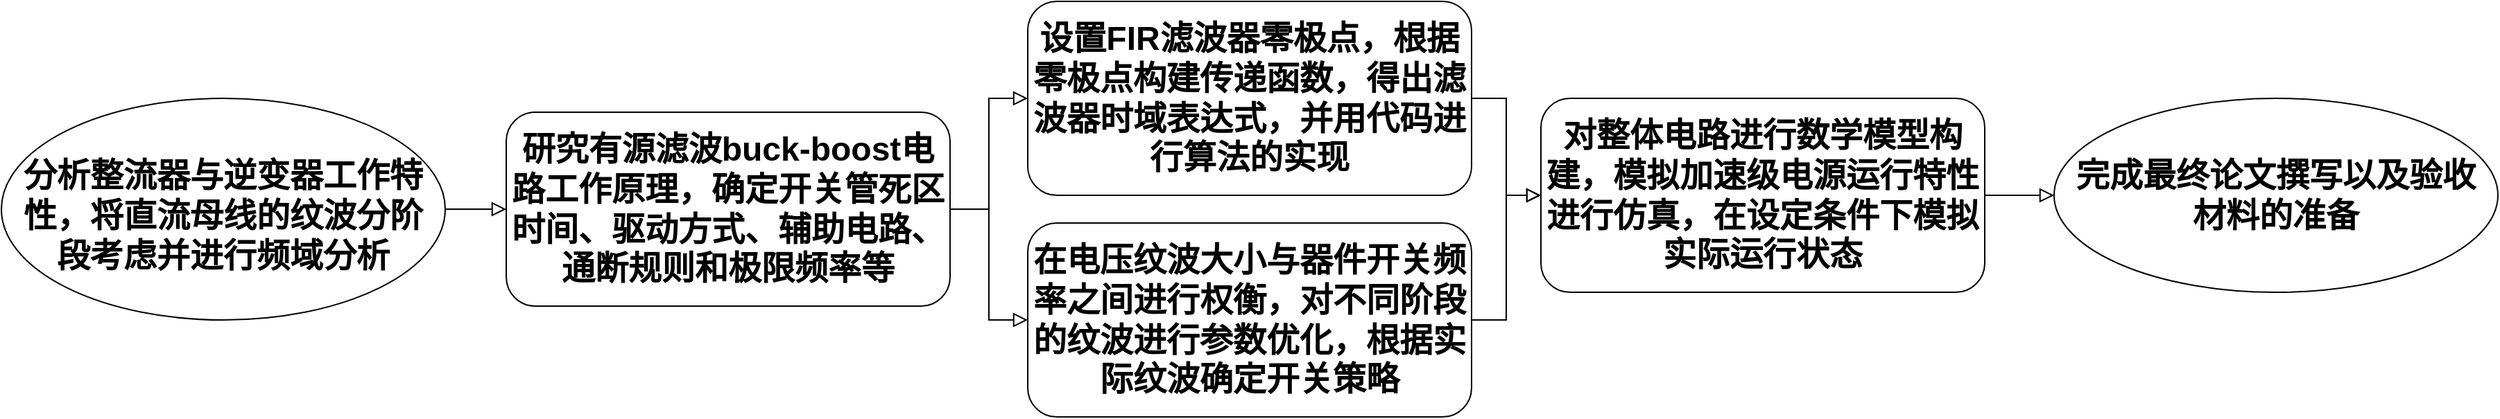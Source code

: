 <mxfile version="20.8.20" type="github">
  <diagram id="C5RBs43oDa-KdzZeNtuy" name="Page-1">
    <mxGraphModel dx="1750" dy="1987" grid="1" gridSize="10" guides="1" tooltips="1" connect="1" arrows="1" fold="1" page="1" pageScale="1" pageWidth="827" pageHeight="1169" math="0" shadow="0">
      <root>
        <mxCell id="WIyWlLk6GJQsqaUBKTNV-0" />
        <mxCell id="WIyWlLk6GJQsqaUBKTNV-1" parent="WIyWlLk6GJQsqaUBKTNV-0" />
        <mxCell id="k391i1bbLYwzLlHDBWLB-4" value="&lt;font style=&quot;font-size: 24px;&quot;&gt;&lt;b&gt;研究有源滤波buck-boost电路工作原理，确定开关管死区时间、驱动方式、辅助电路、通断规则和极限频率等&lt;/b&gt;&lt;/font&gt;" style="rounded=1;whiteSpace=wrap;html=1;fontSize=12;glass=0;strokeWidth=1;shadow=0;" parent="WIyWlLk6GJQsqaUBKTNV-1" vertex="1">
          <mxGeometry x="414" y="-160" width="320" height="140" as="geometry" />
        </mxCell>
        <mxCell id="k391i1bbLYwzLlHDBWLB-5" value="&lt;font style=&quot;font-size: 24px;&quot;&gt;&lt;b&gt;设置FIR滤波器零极点，根据零极点构建传递函数，得出滤波器时域表达式，并用代码进行算法的实现&lt;/b&gt;&lt;/font&gt;" style="rounded=1;whiteSpace=wrap;html=1;fontSize=12;glass=0;strokeWidth=1;shadow=0;" parent="WIyWlLk6GJQsqaUBKTNV-1" vertex="1">
          <mxGeometry x="790" y="-240" width="320" height="140" as="geometry" />
        </mxCell>
        <mxCell id="k391i1bbLYwzLlHDBWLB-8" value="&lt;font style=&quot;font-size: 24px;&quot;&gt;&lt;b&gt;在电压纹波大小与器件开关频率之间进行权衡，对不同阶段的纹波进行参数优化，根据实际纹波确定开关策略&lt;/b&gt;&lt;/font&gt;" style="rounded=1;whiteSpace=wrap;html=1;fontSize=12;glass=0;strokeWidth=1;shadow=0;" parent="WIyWlLk6GJQsqaUBKTNV-1" vertex="1">
          <mxGeometry x="790" y="-80" width="320" height="140" as="geometry" />
        </mxCell>
        <mxCell id="k391i1bbLYwzLlHDBWLB-11" value="&lt;font style=&quot;font-size: 24px;&quot;&gt;&lt;b&gt;分析整流器与逆变器工作特性，将直流母线的纹波分阶段考虑并进行频域分析&lt;/b&gt;&lt;/font&gt;" style="ellipse;whiteSpace=wrap;html=1;spacingLeft=5;spacingRight=5;spacingTop=10;" parent="WIyWlLk6GJQsqaUBKTNV-1" vertex="1">
          <mxGeometry x="50" y="-170" width="320" height="160" as="geometry" />
        </mxCell>
        <mxCell id="k391i1bbLYwzLlHDBWLB-13" value="&lt;font style=&quot;font-size: 24px;&quot;&gt;&lt;b&gt;完成最终论文撰写以及验收材料的准备&lt;/b&gt;&lt;/font&gt;" style="ellipse;whiteSpace=wrap;html=1;spacingLeft=5;spacingRight=5;" parent="WIyWlLk6GJQsqaUBKTNV-1" vertex="1">
          <mxGeometry x="1530" y="-170" width="320" height="140" as="geometry" />
        </mxCell>
        <mxCell id="k391i1bbLYwzLlHDBWLB-14" value="&lt;font style=&quot;font-size: 24px;&quot;&gt;&lt;b&gt;对整体电路进行数学模型构建，模拟加速级电源运行特性进行仿真，在设定条件下模拟实际运行状态&lt;/b&gt;&lt;/font&gt;" style="rounded=1;whiteSpace=wrap;html=1;fontSize=12;glass=0;strokeWidth=1;shadow=0;" parent="WIyWlLk6GJQsqaUBKTNV-1" vertex="1">
          <mxGeometry x="1160" y="-170" width="320" height="140" as="geometry" />
        </mxCell>
        <mxCell id="soCD5WOGYOYZYfQZT-3u-4" value="" style="rounded=0;html=1;jettySize=auto;orthogonalLoop=1;fontSize=11;endArrow=block;endFill=0;endSize=8;strokeWidth=1;shadow=0;labelBackgroundColor=none;edgeStyle=orthogonalEdgeStyle;exitX=1;exitY=0.5;exitDx=0;exitDy=0;entryX=0;entryY=0.5;entryDx=0;entryDy=0;" edge="1" parent="WIyWlLk6GJQsqaUBKTNV-1" source="k391i1bbLYwzLlHDBWLB-11" target="k391i1bbLYwzLlHDBWLB-4">
          <mxGeometry relative="1" as="geometry">
            <mxPoint x="650" y="220" as="targetPoint" />
            <mxPoint x="260" y="340" as="sourcePoint" />
          </mxGeometry>
        </mxCell>
        <mxCell id="soCD5WOGYOYZYfQZT-3u-5" value="" style="rounded=0;html=1;jettySize=auto;orthogonalLoop=1;fontSize=11;endArrow=block;endFill=0;endSize=8;strokeWidth=1;shadow=0;labelBackgroundColor=none;edgeStyle=orthogonalEdgeStyle;exitX=1;exitY=0.5;exitDx=0;exitDy=0;entryX=0;entryY=0.5;entryDx=0;entryDy=0;" edge="1" parent="WIyWlLk6GJQsqaUBKTNV-1" source="k391i1bbLYwzLlHDBWLB-4" target="k391i1bbLYwzLlHDBWLB-5">
          <mxGeometry relative="1" as="geometry">
            <mxPoint x="490" y="130" as="targetPoint" />
            <mxPoint x="440" y="130" as="sourcePoint" />
          </mxGeometry>
        </mxCell>
        <mxCell id="soCD5WOGYOYZYfQZT-3u-6" value="" style="rounded=0;html=1;jettySize=auto;orthogonalLoop=1;fontSize=11;endArrow=block;endFill=0;endSize=8;strokeWidth=1;shadow=0;labelBackgroundColor=none;edgeStyle=orthogonalEdgeStyle;exitX=1;exitY=0.5;exitDx=0;exitDy=0;entryX=0;entryY=0.5;entryDx=0;entryDy=0;" edge="1" parent="WIyWlLk6GJQsqaUBKTNV-1" source="k391i1bbLYwzLlHDBWLB-4" target="k391i1bbLYwzLlHDBWLB-8">
          <mxGeometry relative="1" as="geometry">
            <mxPoint x="450" y="210" as="targetPoint" />
            <mxPoint x="400" y="210" as="sourcePoint" />
          </mxGeometry>
        </mxCell>
        <mxCell id="soCD5WOGYOYZYfQZT-3u-7" value="" style="rounded=0;html=1;jettySize=auto;orthogonalLoop=1;fontSize=11;endArrow=block;endFill=0;endSize=8;strokeWidth=1;shadow=0;labelBackgroundColor=none;edgeStyle=orthogonalEdgeStyle;exitX=1;exitY=0.5;exitDx=0;exitDy=0;entryX=0;entryY=0.5;entryDx=0;entryDy=0;" edge="1" parent="WIyWlLk6GJQsqaUBKTNV-1" source="k391i1bbLYwzLlHDBWLB-5" target="k391i1bbLYwzLlHDBWLB-14">
          <mxGeometry relative="1" as="geometry">
            <mxPoint x="1190" y="-270" as="targetPoint" />
            <mxPoint x="1140" y="-270" as="sourcePoint" />
          </mxGeometry>
        </mxCell>
        <mxCell id="soCD5WOGYOYZYfQZT-3u-8" value="" style="rounded=0;html=1;jettySize=auto;orthogonalLoop=1;fontSize=11;endArrow=block;endFill=0;endSize=8;strokeWidth=1;shadow=0;labelBackgroundColor=none;edgeStyle=orthogonalEdgeStyle;exitX=1;exitY=0.5;exitDx=0;exitDy=0;entryX=0;entryY=0.5;entryDx=0;entryDy=0;" edge="1" parent="WIyWlLk6GJQsqaUBKTNV-1" source="k391i1bbLYwzLlHDBWLB-8" target="k391i1bbLYwzLlHDBWLB-14">
          <mxGeometry relative="1" as="geometry">
            <mxPoint x="1290" y="130" as="targetPoint" />
            <mxPoint x="1240" y="130" as="sourcePoint" />
          </mxGeometry>
        </mxCell>
        <mxCell id="soCD5WOGYOYZYfQZT-3u-9" value="" style="rounded=0;html=1;jettySize=auto;orthogonalLoop=1;fontSize=11;endArrow=block;endFill=0;endSize=8;strokeWidth=1;shadow=0;labelBackgroundColor=none;edgeStyle=orthogonalEdgeStyle;exitX=1;exitY=0.5;exitDx=0;exitDy=0;entryX=0;entryY=0.5;entryDx=0;entryDy=0;" edge="1" parent="WIyWlLk6GJQsqaUBKTNV-1" source="k391i1bbLYwzLlHDBWLB-14" target="k391i1bbLYwzLlHDBWLB-13">
          <mxGeometry relative="1" as="geometry">
            <mxPoint x="1300" y="140" as="targetPoint" />
            <mxPoint x="1250" y="140" as="sourcePoint" />
          </mxGeometry>
        </mxCell>
      </root>
    </mxGraphModel>
  </diagram>
</mxfile>

